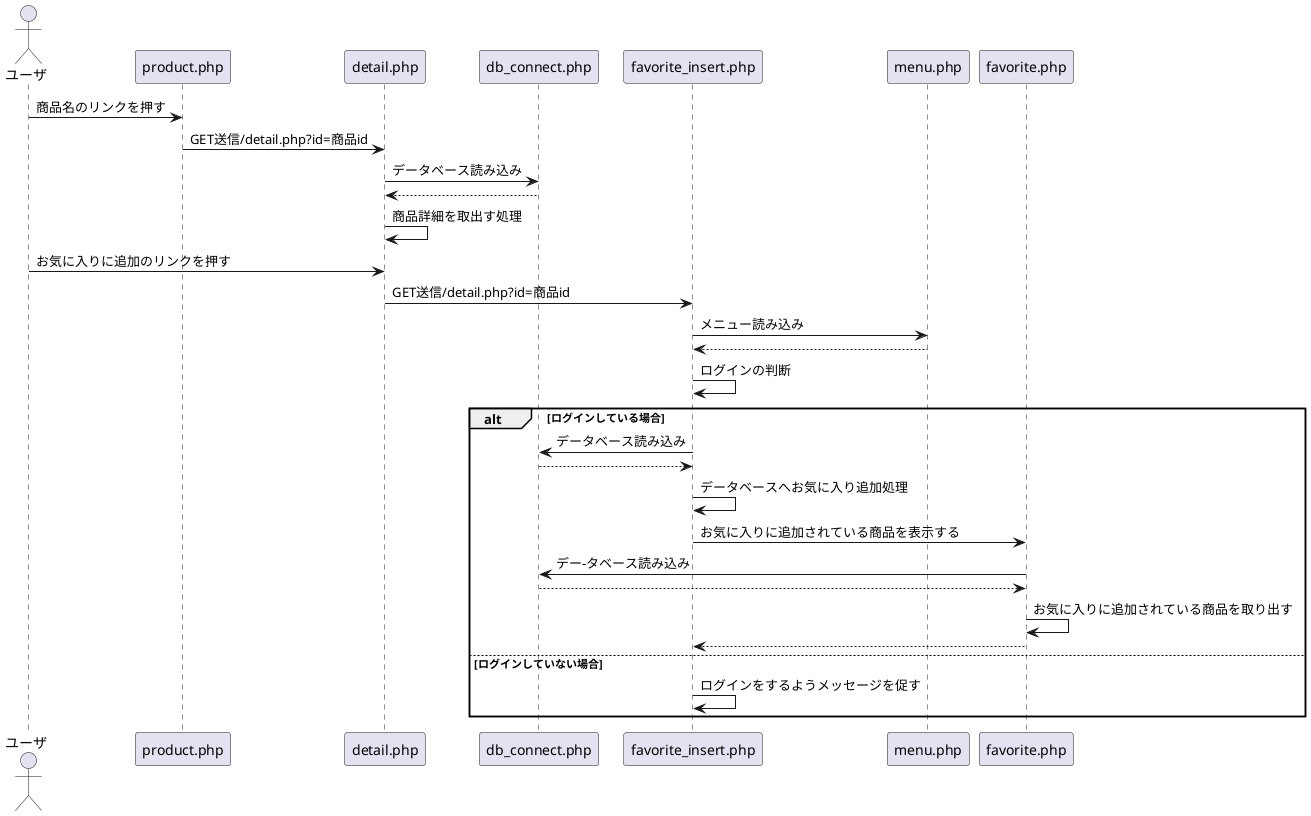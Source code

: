 @startuml お気に入り_商品を追加をする
actor ユーザ

ユーザ -> product.php:商品名のリンクを押す
product.php -> detail.php:GET送信/detail.php?id=商品id


detail.php -> db_connect.php:データベース読み込み 
detail.php <-- db_connect.php: 

detail.php -> detail.php:商品詳細を取出す処理

ユーザ -> detail.php:お気に入りに追加のリンクを押す
detail.php -> favorite_insert.php:GET送信/detail.php?id=商品id

favorite_insert.php -> menu.php:メニュー読み込み
favorite_insert.php <-- menu.php:

favorite_insert.php -> favorite_insert.php:ログインの判断
alt ログインしている場合
favorite_insert.php -> db_connect.php:データベース読み込み 
favorite_insert.php <-- db_connect.php: 

favorite_insert.php -> favorite_insert.php:データベースへお気に入り追加処理

favorite_insert.php -> favorite.php:お気に入りに追加されている商品を表示する
favorite.php -> db_connect.php:デー-タベース読み込み
favorite.php <-- db_connect.php:

favorite.php -> favorite.php:お気に入りに追加されている商品を取り出す
favorite_insert.php <-- favorite.php:

else ログインしていない場合
favorite_insert.php -> favorite_insert.php:ログインをするようメッセージを促す
end
@enduml